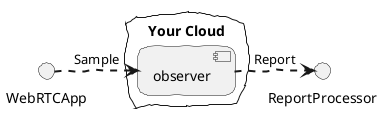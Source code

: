 @startuml
skinparam handwritten true
skinparam roundcorner 20
skinparam monochrome true
skinparam arrowThickness 2
skinparam BoxPadding 60



cloud "Your Cloud" #transparent {
	component observer
}
() WebRTCApp as client
() ReportProcessor as processor


client ..r..> [observer] : Sample
[observer] ..r..> processor: Report


@enduml
